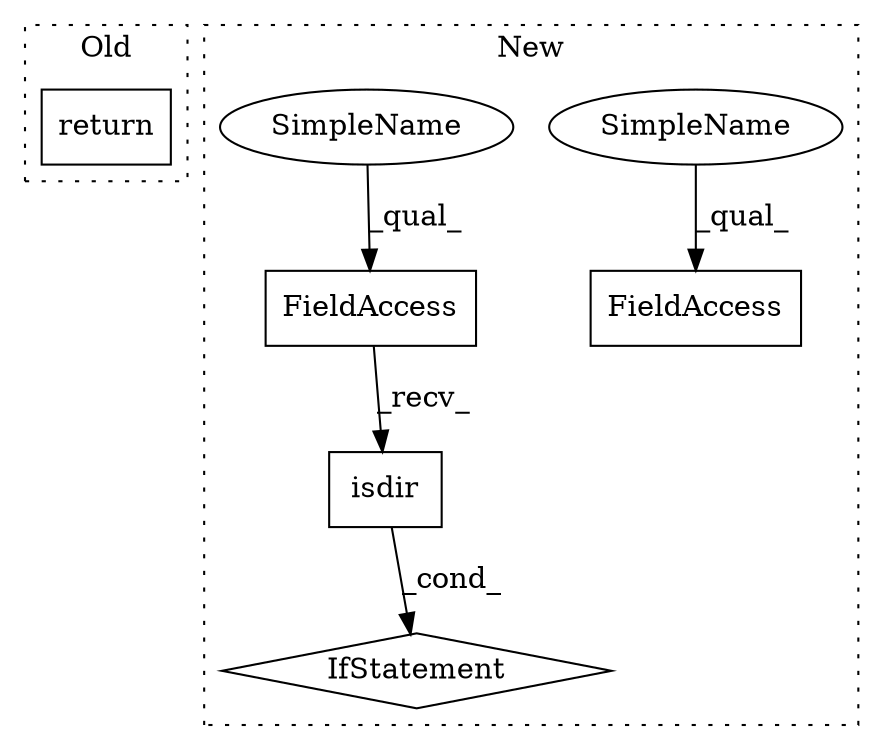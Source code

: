 digraph G {
subgraph cluster0 {
1 [label="return" a="41" s="2154" l="7" shape="box"];
label = "Old";
style="dotted";
}
subgraph cluster1 {
2 [label="isdir" a="32" s="2644,2659" l="6,1" shape="box"];
3 [label="FieldAccess" a="22" s="2636" l="7" shape="box"];
4 [label="FieldAccess" a="22" s="2776" l="7" shape="box"];
5 [label="IfStatement" a="25" s="2631,2660" l="4,2" shape="diamond"];
6 [label="SimpleName" a="42" s="2776" l="2" shape="ellipse"];
7 [label="SimpleName" a="42" s="2636" l="2" shape="ellipse"];
label = "New";
style="dotted";
}
2 -> 5 [label="_cond_"];
3 -> 2 [label="_recv_"];
6 -> 4 [label="_qual_"];
7 -> 3 [label="_qual_"];
}